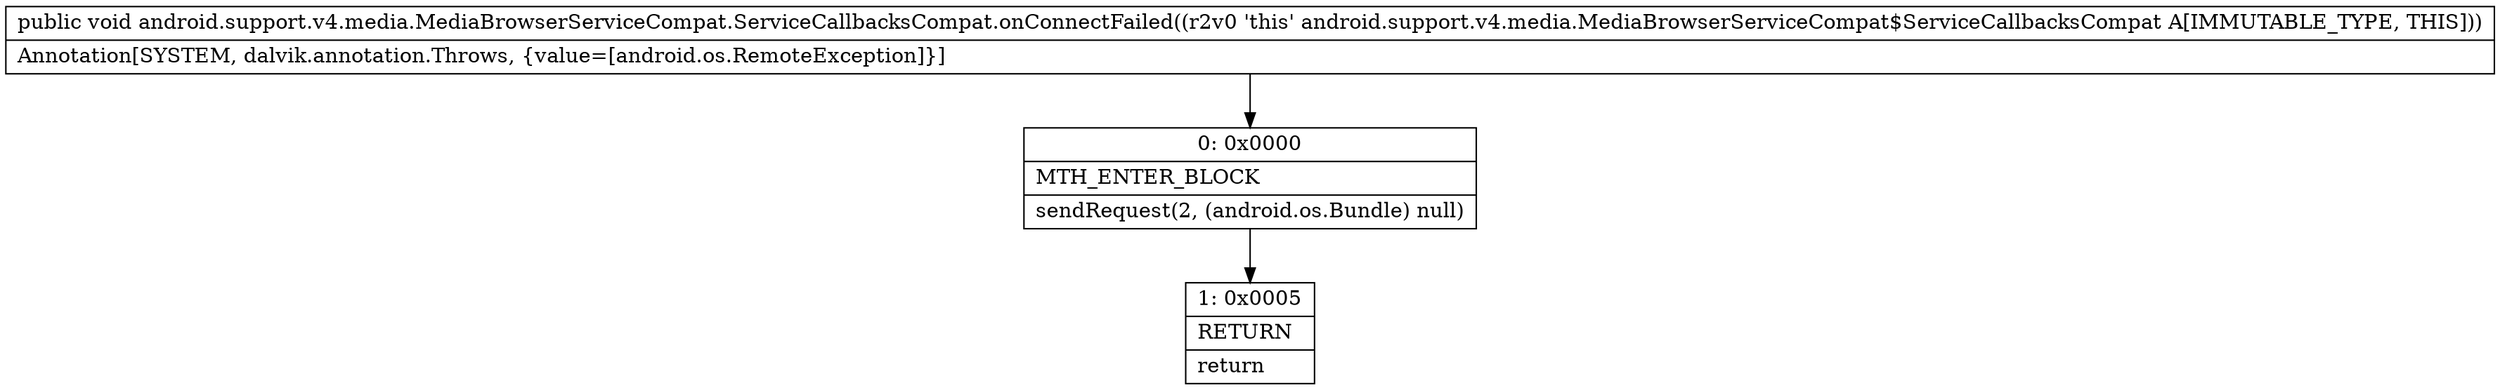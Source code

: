 digraph "CFG forandroid.support.v4.media.MediaBrowserServiceCompat.ServiceCallbacksCompat.onConnectFailed()V" {
Node_0 [shape=record,label="{0\:\ 0x0000|MTH_ENTER_BLOCK\l|sendRequest(2, (android.os.Bundle) null)\l}"];
Node_1 [shape=record,label="{1\:\ 0x0005|RETURN\l|return\l}"];
MethodNode[shape=record,label="{public void android.support.v4.media.MediaBrowserServiceCompat.ServiceCallbacksCompat.onConnectFailed((r2v0 'this' android.support.v4.media.MediaBrowserServiceCompat$ServiceCallbacksCompat A[IMMUTABLE_TYPE, THIS]))  | Annotation[SYSTEM, dalvik.annotation.Throws, \{value=[android.os.RemoteException]\}]\l}"];
MethodNode -> Node_0;
Node_0 -> Node_1;
}

